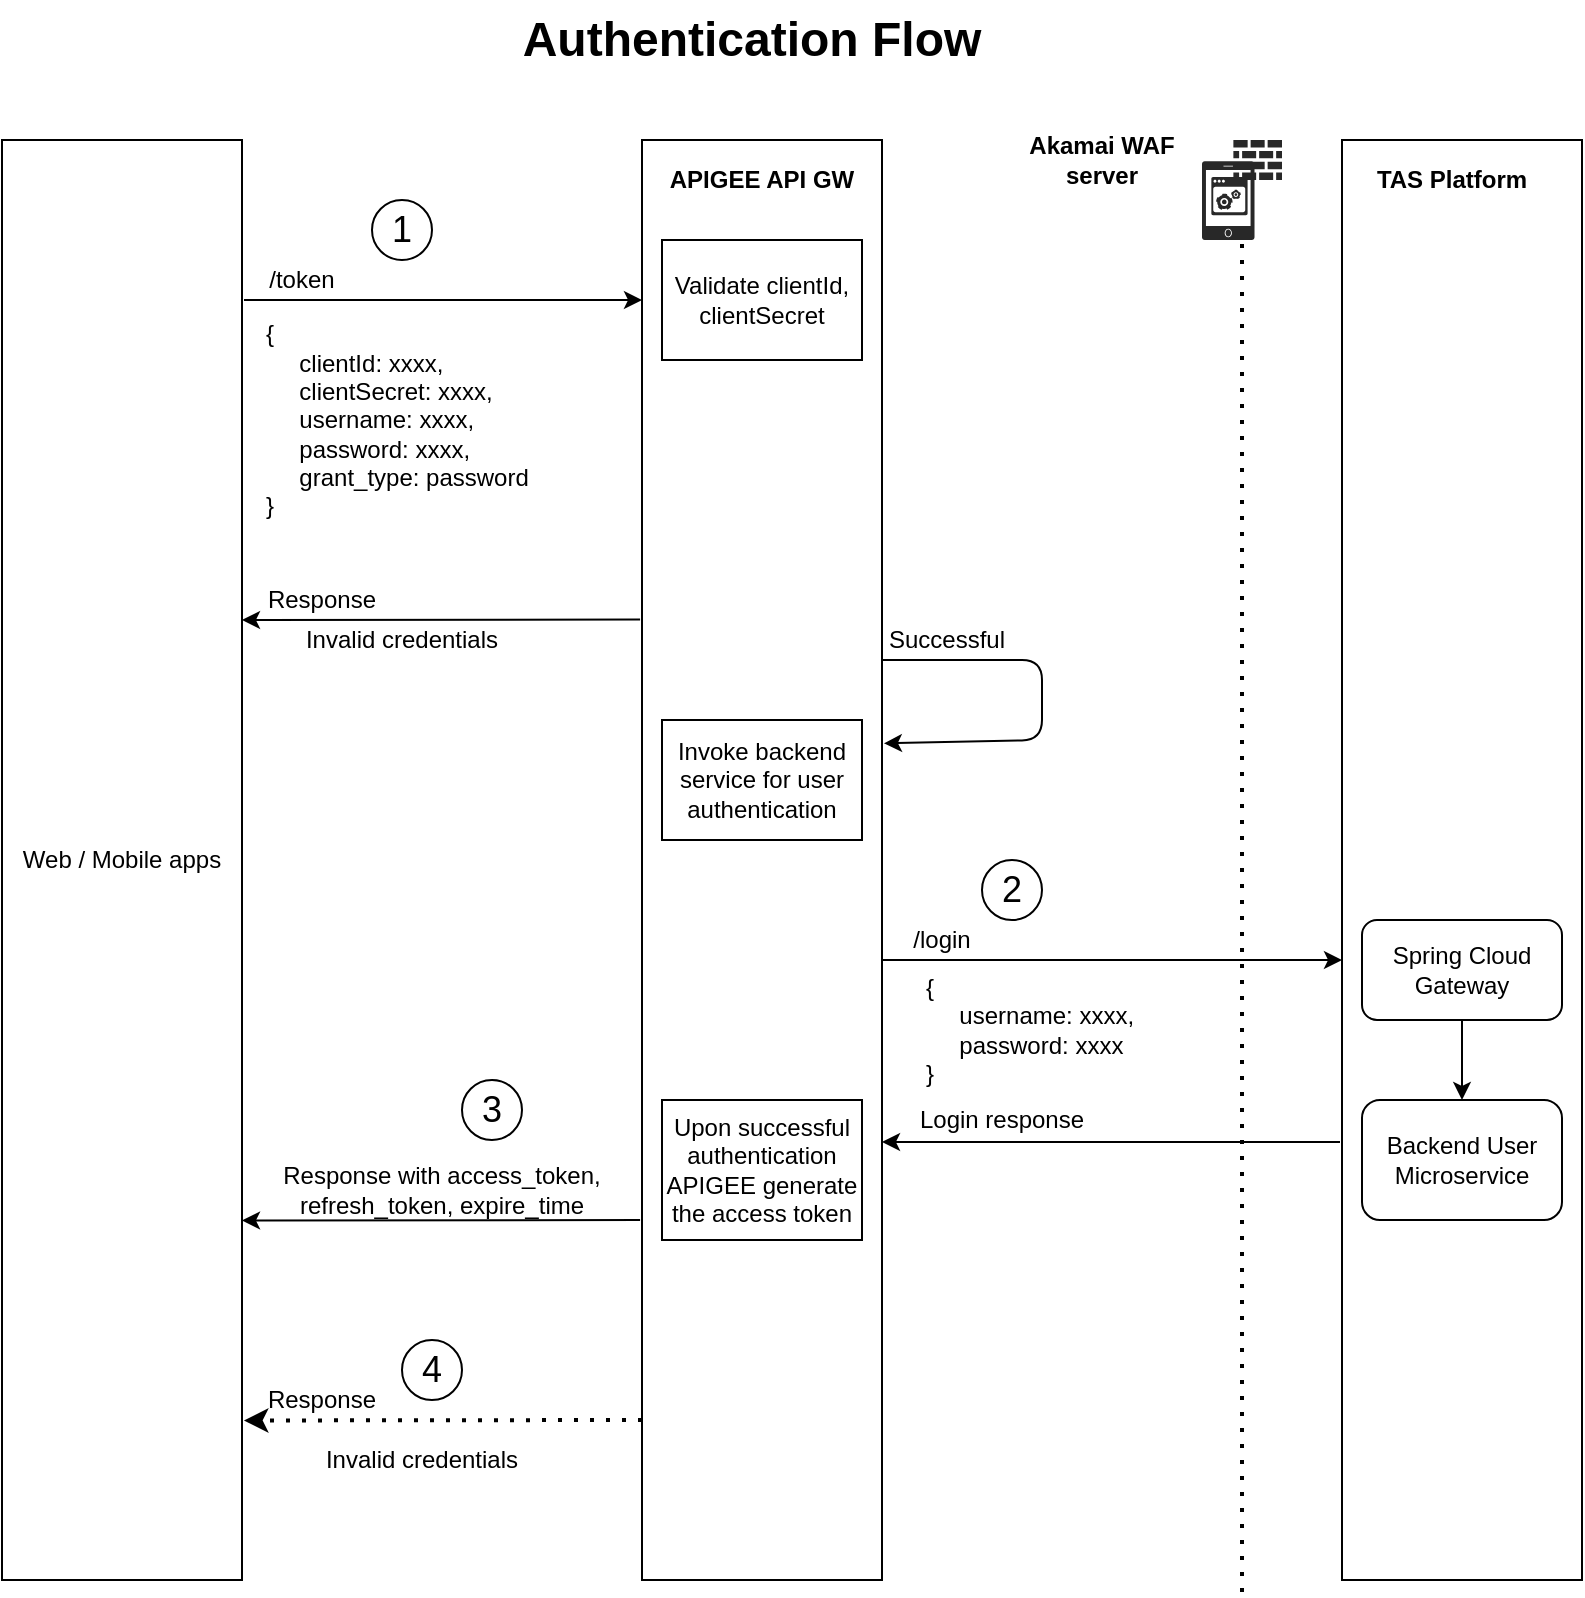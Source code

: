 <mxfile version="13.6.3" type="device"><diagram id="ollvH9x8RS5X8-PCpeOA" name="OAuth Flow"><mxGraphModel dx="1422" dy="762" grid="1" gridSize="10" guides="1" tooltips="1" connect="1" arrows="1" fold="1" page="1" pageScale="1" pageWidth="850" pageHeight="1100" math="0" shadow="0"><root><mxCell id="0"/><mxCell id="1" parent="0"/><mxCell id="QMLUjYPvxaI8wb2u49Y3-1" value="Web / Mobile apps" style="rounded=0;whiteSpace=wrap;html=1;" parent="1" vertex="1"><mxGeometry x="40" y="160" width="120" height="720" as="geometry"/></mxCell><mxCell id="QMLUjYPvxaI8wb2u49Y3-2" value="" style="rounded=0;whiteSpace=wrap;html=1;" parent="1" vertex="1"><mxGeometry x="360" y="160" width="120" height="720" as="geometry"/></mxCell><mxCell id="QMLUjYPvxaI8wb2u49Y3-3" value="" style="rounded=0;whiteSpace=wrap;html=1;" parent="1" vertex="1"><mxGeometry x="710" y="160" width="120" height="720" as="geometry"/></mxCell><mxCell id="QMLUjYPvxaI8wb2u49Y3-4" value="&lt;b&gt;APIGEE API GW&lt;/b&gt;" style="text;html=1;strokeColor=none;fillColor=none;align=center;verticalAlign=middle;whiteSpace=wrap;rounded=0;" parent="1" vertex="1"><mxGeometry x="365" y="170" width="110" height="20" as="geometry"/></mxCell><mxCell id="QMLUjYPvxaI8wb2u49Y3-5" value="" style="endArrow=classic;html=1;" parent="1" edge="1"><mxGeometry width="50" height="50" relative="1" as="geometry"><mxPoint x="161" y="240" as="sourcePoint"/><mxPoint x="360" y="240" as="targetPoint"/></mxGeometry></mxCell><mxCell id="QMLUjYPvxaI8wb2u49Y3-6" value="/token" style="text;html=1;strokeColor=none;fillColor=none;align=center;verticalAlign=middle;whiteSpace=wrap;rounded=0;" parent="1" vertex="1"><mxGeometry x="130" y="220" width="120" height="20" as="geometry"/></mxCell><mxCell id="QMLUjYPvxaI8wb2u49Y3-7" value="{&lt;br&gt;&amp;nbsp; &amp;nbsp; &amp;nbsp;clientId: xxxx,&lt;br&gt;&amp;nbsp; &amp;nbsp; &amp;nbsp;clientSecret: xxxx,&lt;br&gt;&amp;nbsp; &amp;nbsp; &amp;nbsp;username: xxxx,&lt;br&gt;&amp;nbsp; &amp;nbsp; &amp;nbsp;password: xxxx,&lt;br&gt;&amp;nbsp; &amp;nbsp; &amp;nbsp;grant_type: password&lt;br&gt;}" style="text;html=1;strokeColor=none;fillColor=none;align=left;verticalAlign=middle;whiteSpace=wrap;rounded=0;" parent="1" vertex="1"><mxGeometry x="170" y="250" width="180" height="100" as="geometry"/></mxCell><mxCell id="QMLUjYPvxaI8wb2u49Y3-9" value="Validate clientId, clientSecret" style="rounded=0;whiteSpace=wrap;html=1;" parent="1" vertex="1"><mxGeometry x="370" y="210" width="100" height="60" as="geometry"/></mxCell><mxCell id="QMLUjYPvxaI8wb2u49Y3-11" value="Invoke backend service for user authentication" style="rounded=0;whiteSpace=wrap;html=1;" parent="1" vertex="1"><mxGeometry x="370" y="450" width="100" height="60" as="geometry"/></mxCell><mxCell id="QMLUjYPvxaI8wb2u49Y3-12" value="" style="endArrow=classic;html=1;" parent="1" edge="1"><mxGeometry width="50" height="50" relative="1" as="geometry"><mxPoint x="480" y="570" as="sourcePoint"/><mxPoint x="710" y="570" as="targetPoint"/></mxGeometry></mxCell><mxCell id="QMLUjYPvxaI8wb2u49Y3-13" value="/login" style="text;html=1;strokeColor=none;fillColor=none;align=center;verticalAlign=middle;whiteSpace=wrap;rounded=0;" parent="1" vertex="1"><mxGeometry x="450" y="550" width="120" height="20" as="geometry"/></mxCell><mxCell id="QMLUjYPvxaI8wb2u49Y3-14" value="{&lt;br&gt;&amp;nbsp; &amp;nbsp; &amp;nbsp;username: xxxx,&lt;br&gt;&amp;nbsp; &amp;nbsp; &amp;nbsp;password: xxxx&lt;br&gt;}" style="text;html=1;strokeColor=none;fillColor=none;align=left;verticalAlign=middle;whiteSpace=wrap;rounded=0;" parent="1" vertex="1"><mxGeometry x="500" y="580" width="180" height="50" as="geometry"/></mxCell><mxCell id="QMLUjYPvxaI8wb2u49Y3-16" value="" style="endArrow=classic;html=1;exitX=-0.008;exitY=0.333;exitDx=0;exitDy=0;exitPerimeter=0;" parent="1" source="QMLUjYPvxaI8wb2u49Y3-2" edge="1"><mxGeometry width="50" height="50" relative="1" as="geometry"><mxPoint x="171" y="250" as="sourcePoint"/><mxPoint x="160" y="400" as="targetPoint"/><Array as="points"/></mxGeometry></mxCell><mxCell id="QMLUjYPvxaI8wb2u49Y3-17" value="Invalid credentials" style="text;html=1;strokeColor=none;fillColor=none;align=center;verticalAlign=middle;whiteSpace=wrap;rounded=0;" parent="1" vertex="1"><mxGeometry x="180" y="810" width="140" height="20" as="geometry"/></mxCell><mxCell id="QMLUjYPvxaI8wb2u49Y3-18" value="Response" style="text;html=1;strokeColor=none;fillColor=none;align=center;verticalAlign=middle;whiteSpace=wrap;rounded=0;" parent="1" vertex="1"><mxGeometry x="130" y="780" width="140" height="20" as="geometry"/></mxCell><mxCell id="QMLUjYPvxaI8wb2u49Y3-19" value="" style="endArrow=classic;html=1;entryX=1.008;entryY=0.419;entryDx=0;entryDy=0;entryPerimeter=0;" parent="1" target="QMLUjYPvxaI8wb2u49Y3-2" edge="1"><mxGeometry width="50" height="50" relative="1" as="geometry"><mxPoint x="480" y="420" as="sourcePoint"/><mxPoint x="570" y="460" as="targetPoint"/><Array as="points"><mxPoint x="560" y="420"/><mxPoint x="560" y="460"/></Array></mxGeometry></mxCell><mxCell id="QMLUjYPvxaI8wb2u49Y3-20" value="Successful" style="text;html=1;strokeColor=none;fillColor=none;align=center;verticalAlign=middle;whiteSpace=wrap;rounded=0;" parent="1" vertex="1"><mxGeometry x="455" y="400" width="115" height="20" as="geometry"/></mxCell><mxCell id="QMLUjYPvxaI8wb2u49Y3-21" value="" style="endArrow=classic;html=1;" parent="1" edge="1"><mxGeometry width="50" height="50" relative="1" as="geometry"><mxPoint x="709" y="661" as="sourcePoint"/><mxPoint x="480" y="661" as="targetPoint"/></mxGeometry></mxCell><mxCell id="QMLUjYPvxaI8wb2u49Y3-22" value="Login response" style="text;html=1;strokeColor=none;fillColor=none;align=center;verticalAlign=middle;whiteSpace=wrap;rounded=0;" parent="1" vertex="1"><mxGeometry x="480" y="640" width="120" height="20" as="geometry"/></mxCell><mxCell id="QMLUjYPvxaI8wb2u49Y3-23" value="Upon successful authentication APIGEE generate the access token" style="rounded=0;whiteSpace=wrap;html=1;" parent="1" vertex="1"><mxGeometry x="370" y="640" width="100" height="70" as="geometry"/></mxCell><mxCell id="QMLUjYPvxaI8wb2u49Y3-24" value="" style="endArrow=classic;html=1;exitX=-0.008;exitY=0.333;exitDx=0;exitDy=0;exitPerimeter=0;" parent="1" edge="1"><mxGeometry width="50" height="50" relative="1" as="geometry"><mxPoint x="359.04" y="700" as="sourcePoint"/><mxPoint x="160" y="700.24" as="targetPoint"/><Array as="points"/></mxGeometry></mxCell><mxCell id="QMLUjYPvxaI8wb2u49Y3-25" value="Response with access_token, refresh_token, expire_time" style="text;html=1;strokeColor=none;fillColor=none;align=center;verticalAlign=middle;whiteSpace=wrap;rounded=0;" parent="1" vertex="1"><mxGeometry x="170" y="670" width="180" height="30" as="geometry"/></mxCell><mxCell id="QMLUjYPvxaI8wb2u49Y3-26" value="" style="endArrow=classic;html=1;exitX=-0.008;exitY=0.333;exitDx=0;exitDy=0;exitPerimeter=0;dashed=1;html=1;dashPattern=1 3;strokeWidth=2;" parent="1" edge="1"><mxGeometry width="50" height="50" relative="1" as="geometry"><mxPoint x="360.0" y="800" as="sourcePoint"/><mxPoint x="160.96" y="800.24" as="targetPoint"/><Array as="points"/></mxGeometry></mxCell><mxCell id="QMLUjYPvxaI8wb2u49Y3-27" value="Response" style="text;html=1;strokeColor=none;fillColor=none;align=center;verticalAlign=middle;whiteSpace=wrap;rounded=0;" parent="1" vertex="1"><mxGeometry x="130" y="380" width="140" height="20" as="geometry"/></mxCell><mxCell id="QMLUjYPvxaI8wb2u49Y3-28" value="Invalid credentials" style="text;html=1;strokeColor=none;fillColor=none;align=center;verticalAlign=middle;whiteSpace=wrap;rounded=0;" parent="1" vertex="1"><mxGeometry x="170" y="400" width="140" height="20" as="geometry"/></mxCell><mxCell id="QMLUjYPvxaI8wb2u49Y3-29" value="&lt;font style=&quot;font-size: 24px&quot;&gt;&lt;b&gt;Authentication Flow&lt;/b&gt;&lt;/font&gt;" style="text;html=1;strokeColor=none;fillColor=none;align=center;verticalAlign=middle;whiteSpace=wrap;rounded=0;" parent="1" vertex="1"><mxGeometry x="280" y="90" width="270" height="40" as="geometry"/></mxCell><mxCell id="QMLUjYPvxaI8wb2u49Y3-31" value="&lt;font style=&quot;font-size: 18px&quot;&gt;1&lt;/font&gt;" style="ellipse;whiteSpace=wrap;html=1;" parent="1" vertex="1"><mxGeometry x="225" y="190" width="30" height="30" as="geometry"/></mxCell><mxCell id="QMLUjYPvxaI8wb2u49Y3-32" value="&lt;font style=&quot;font-size: 18px&quot;&gt;2&lt;/font&gt;" style="ellipse;whiteSpace=wrap;html=1;" parent="1" vertex="1"><mxGeometry x="530" y="520" width="30" height="30" as="geometry"/></mxCell><mxCell id="QMLUjYPvxaI8wb2u49Y3-33" value="&lt;font style=&quot;font-size: 18px&quot;&gt;3&lt;/font&gt;" style="ellipse;whiteSpace=wrap;html=1;" parent="1" vertex="1"><mxGeometry x="270" y="630" width="30" height="30" as="geometry"/></mxCell><mxCell id="QMLUjYPvxaI8wb2u49Y3-35" value="&lt;font style=&quot;font-size: 18px&quot;&gt;4&lt;/font&gt;" style="ellipse;whiteSpace=wrap;html=1;" parent="1" vertex="1"><mxGeometry x="240" y="760" width="30" height="30" as="geometry"/></mxCell><mxCell id="0ENKl9lc3VGGtk8BHAVe-1" value="" style="endArrow=none;dashed=1;html=1;dashPattern=1 3;strokeWidth=2;" edge="1" parent="1" source="0ENKl9lc3VGGtk8BHAVe-2"><mxGeometry width="50" height="50" relative="1" as="geometry"><mxPoint x="660" y="886" as="sourcePoint"/><mxPoint x="660" y="160" as="targetPoint"/></mxGeometry></mxCell><mxCell id="0ENKl9lc3VGGtk8BHAVe-2" value="" style="verticalLabelPosition=bottom;html=1;fillColor=#282828;strokeColor=none;verticalAlign=top;pointerEvents=1;align=center;shape=mxgraph.cisco_safe.security_icons.waf;" vertex="1" parent="1"><mxGeometry x="640" y="160" width="40" height="50" as="geometry"/></mxCell><mxCell id="0ENKl9lc3VGGtk8BHAVe-3" value="" style="endArrow=none;dashed=1;html=1;dashPattern=1 3;strokeWidth=2;" edge="1" parent="1" target="0ENKl9lc3VGGtk8BHAVe-2"><mxGeometry width="50" height="50" relative="1" as="geometry"><mxPoint x="660" y="886" as="sourcePoint"/><mxPoint x="660" y="160" as="targetPoint"/></mxGeometry></mxCell><mxCell id="0ENKl9lc3VGGtk8BHAVe-4" value="&lt;b&gt;Akamai WAF server&lt;/b&gt;" style="text;html=1;strokeColor=none;fillColor=none;align=center;verticalAlign=middle;whiteSpace=wrap;rounded=0;" vertex="1" parent="1"><mxGeometry x="535" y="160" width="110" height="20" as="geometry"/></mxCell><mxCell id="0ENKl9lc3VGGtk8BHAVe-6" value="&lt;b&gt;TAS Platform&lt;/b&gt;" style="text;html=1;strokeColor=none;fillColor=none;align=center;verticalAlign=middle;whiteSpace=wrap;rounded=0;" vertex="1" parent="1"><mxGeometry x="710" y="170" width="110" height="20" as="geometry"/></mxCell><mxCell id="0ENKl9lc3VGGtk8BHAVe-9" style="edgeStyle=orthogonalEdgeStyle;rounded=0;orthogonalLoop=1;jettySize=auto;html=1;entryX=0.5;entryY=0;entryDx=0;entryDy=0;" edge="1" parent="1" source="0ENKl9lc3VGGtk8BHAVe-7" target="0ENKl9lc3VGGtk8BHAVe-8"><mxGeometry relative="1" as="geometry"/></mxCell><mxCell id="0ENKl9lc3VGGtk8BHAVe-7" value="Spring Cloud Gateway" style="rounded=1;whiteSpace=wrap;html=1;" vertex="1" parent="1"><mxGeometry x="720" y="550" width="100" height="50" as="geometry"/></mxCell><mxCell id="0ENKl9lc3VGGtk8BHAVe-8" value="Backend User Microservice" style="rounded=1;whiteSpace=wrap;html=1;" vertex="1" parent="1"><mxGeometry x="720" y="640" width="100" height="60" as="geometry"/></mxCell></root></mxGraphModel></diagram></mxfile>